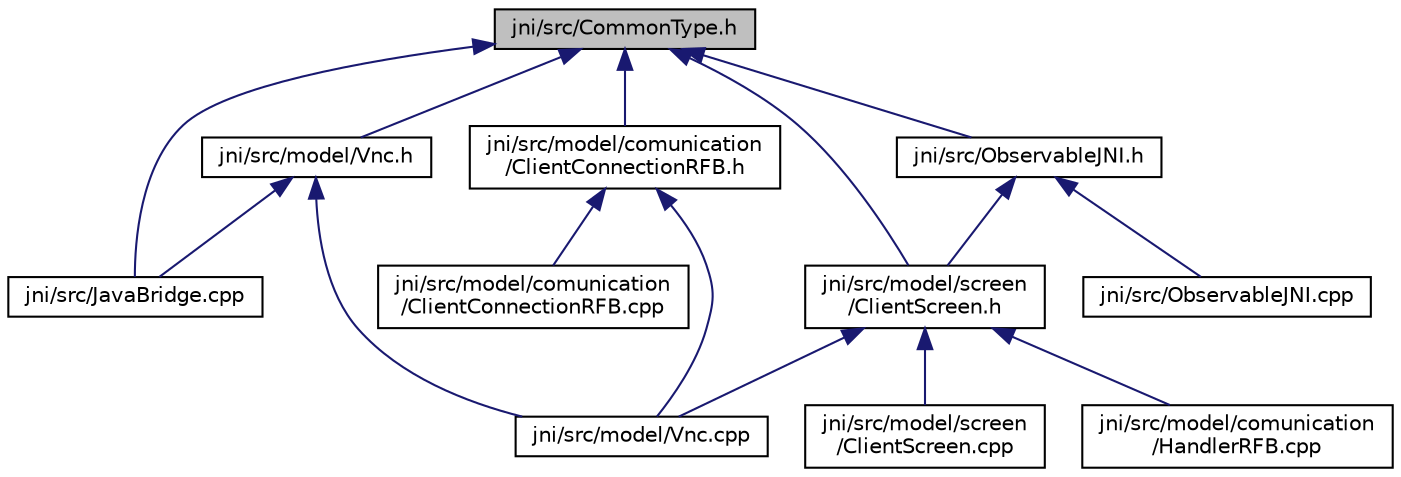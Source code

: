 digraph "jni/src/CommonType.h"
{
  edge [fontname="Helvetica",fontsize="10",labelfontname="Helvetica",labelfontsize="10"];
  node [fontname="Helvetica",fontsize="10",shape=record];
  Node1 [label="jni/src/CommonType.h",height=0.2,width=0.4,color="black", fillcolor="grey75", style="filled" fontcolor="black"];
  Node1 -> Node2 [dir="back",color="midnightblue",fontsize="10",style="solid",fontname="Helvetica"];
  Node2 [label="jni/src/JavaBridge.cpp",height=0.2,width=0.4,color="black", fillcolor="white", style="filled",URL="$JavaBridge_8cpp.html"];
  Node1 -> Node3 [dir="back",color="midnightblue",fontsize="10",style="solid",fontname="Helvetica"];
  Node3 [label="jni/src/model/comunication\l/ClientConnectionRFB.h",height=0.2,width=0.4,color="black", fillcolor="white", style="filled",URL="$ClientConnectionRFB_8h.html"];
  Node3 -> Node4 [dir="back",color="midnightblue",fontsize="10",style="solid",fontname="Helvetica"];
  Node4 [label="jni/src/model/comunication\l/ClientConnectionRFB.cpp",height=0.2,width=0.4,color="black", fillcolor="white", style="filled",URL="$ClientConnectionRFB_8cpp.html"];
  Node3 -> Node5 [dir="back",color="midnightblue",fontsize="10",style="solid",fontname="Helvetica"];
  Node5 [label="jni/src/model/Vnc.cpp",height=0.2,width=0.4,color="black", fillcolor="white", style="filled",URL="$Vnc_8cpp.html"];
  Node1 -> Node6 [dir="back",color="midnightblue",fontsize="10",style="solid",fontname="Helvetica"];
  Node6 [label="jni/src/model/screen\l/ClientScreen.h",height=0.2,width=0.4,color="black", fillcolor="white", style="filled",URL="$ClientScreen_8h.html"];
  Node6 -> Node7 [dir="back",color="midnightblue",fontsize="10",style="solid",fontname="Helvetica"];
  Node7 [label="jni/src/model/comunication\l/HandlerRFB.cpp",height=0.2,width=0.4,color="black", fillcolor="white", style="filled",URL="$HandlerRFB_8cpp.html"];
  Node6 -> Node8 [dir="back",color="midnightblue",fontsize="10",style="solid",fontname="Helvetica"];
  Node8 [label="jni/src/model/screen\l/ClientScreen.cpp",height=0.2,width=0.4,color="black", fillcolor="white", style="filled",URL="$ClientScreen_8cpp.html"];
  Node6 -> Node5 [dir="back",color="midnightblue",fontsize="10",style="solid",fontname="Helvetica"];
  Node1 -> Node9 [dir="back",color="midnightblue",fontsize="10",style="solid",fontname="Helvetica"];
  Node9 [label="jni/src/model/Vnc.h",height=0.2,width=0.4,color="black", fillcolor="white", style="filled",URL="$Vnc_8h.html"];
  Node9 -> Node2 [dir="back",color="midnightblue",fontsize="10",style="solid",fontname="Helvetica"];
  Node9 -> Node5 [dir="back",color="midnightblue",fontsize="10",style="solid",fontname="Helvetica"];
  Node1 -> Node10 [dir="back",color="midnightblue",fontsize="10",style="solid",fontname="Helvetica"];
  Node10 [label="jni/src/ObservableJNI.h",height=0.2,width=0.4,color="black", fillcolor="white", style="filled",URL="$ObservableJNI_8h.html"];
  Node10 -> Node6 [dir="back",color="midnightblue",fontsize="10",style="solid",fontname="Helvetica"];
  Node10 -> Node11 [dir="back",color="midnightblue",fontsize="10",style="solid",fontname="Helvetica"];
  Node11 [label="jni/src/ObservableJNI.cpp",height=0.2,width=0.4,color="black", fillcolor="white", style="filled",URL="$ObservableJNI_8cpp.html"];
}

